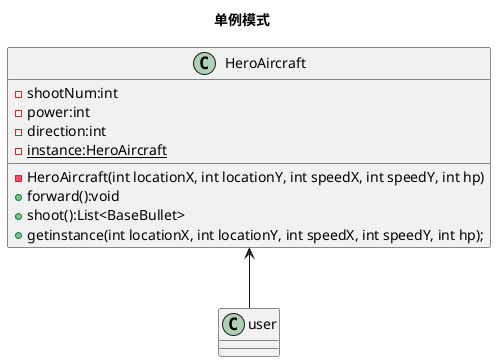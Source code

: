 @startuml
'https://plantuml.com/class-diagram
title 单例模式
class HeroAircraft {
    - shootNum:int
    - power:int
    - direction:int
    -{static}instance:HeroAircraft
    - HeroAircraft(int locationX, int locationY, int speedX, int speedY, int hp)
    + forward():void
    + shoot():List<BaseBullet>
    +getinstance(int locationX, int locationY, int speedX, int speedY, int hp);
}
class user
{
}




HeroAircraft<-- user
@enduml